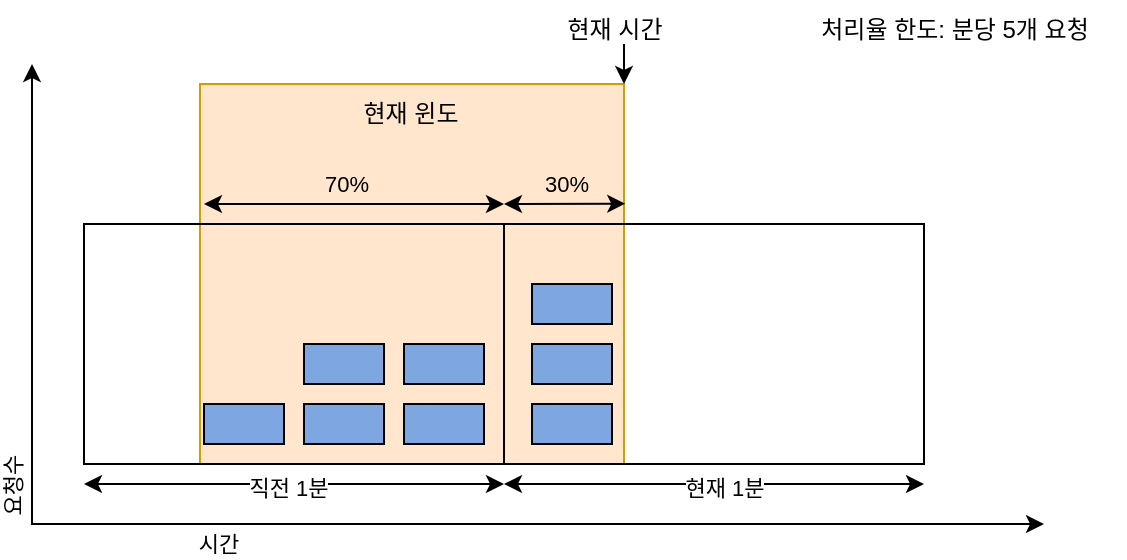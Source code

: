 <mxfile version="26.0.12">
  <diagram name="페이지-1" id="v-oKgz8hcS2QvyoksxpG">
    <mxGraphModel dx="819" dy="441" grid="1" gridSize="10" guides="1" tooltips="1" connect="1" arrows="1" fold="1" page="1" pageScale="1" pageWidth="827" pageHeight="1169" math="0" shadow="0">
      <root>
        <mxCell id="0" />
        <mxCell id="1" parent="0" />
        <mxCell id="3VPXe_xWvIq6c0ty66gn-39" value="" style="rounded=0;whiteSpace=wrap;html=1;fillColor=#ffe6cc;strokeColor=#d79b00;" vertex="1" parent="1">
          <mxGeometry x="298" y="90" width="212" height="190" as="geometry" />
        </mxCell>
        <mxCell id="3VPXe_xWvIq6c0ty66gn-38" value="" style="rounded=0;whiteSpace=wrap;html=1;fillColor=none;" vertex="1" parent="1">
          <mxGeometry x="450" y="160" width="210" height="120" as="geometry" />
        </mxCell>
        <mxCell id="3VPXe_xWvIq6c0ty66gn-31" value="" style="rounded=0;whiteSpace=wrap;html=1;fillColor=none;" vertex="1" parent="1">
          <mxGeometry x="240" y="160" width="210" height="120" as="geometry" />
        </mxCell>
        <mxCell id="3VPXe_xWvIq6c0ty66gn-1" value="" style="rounded=0;whiteSpace=wrap;html=1;fillColor=#7EA6E0;" vertex="1" parent="1">
          <mxGeometry x="300" y="250" width="40" height="20" as="geometry" />
        </mxCell>
        <mxCell id="3VPXe_xWvIq6c0ty66gn-4" value="" style="rounded=0;whiteSpace=wrap;html=1;fillColor=#7EA6E0;" vertex="1" parent="1">
          <mxGeometry x="350" y="250" width="40" height="20" as="geometry" />
        </mxCell>
        <mxCell id="3VPXe_xWvIq6c0ty66gn-5" value="" style="rounded=0;whiteSpace=wrap;html=1;fillColor=#7EA6E0;" vertex="1" parent="1">
          <mxGeometry x="350" y="220" width="40" height="20" as="geometry" />
        </mxCell>
        <mxCell id="3VPXe_xWvIq6c0ty66gn-10" value="" style="rounded=0;whiteSpace=wrap;html=1;fillColor=#7EA6E0;" vertex="1" parent="1">
          <mxGeometry x="400" y="250" width="40" height="20" as="geometry" />
        </mxCell>
        <mxCell id="3VPXe_xWvIq6c0ty66gn-11" value="" style="rounded=0;whiteSpace=wrap;html=1;fillColor=#7EA6E0;" vertex="1" parent="1">
          <mxGeometry x="400" y="220" width="40" height="20" as="geometry" />
        </mxCell>
        <mxCell id="3VPXe_xWvIq6c0ty66gn-14" value="" style="rounded=0;whiteSpace=wrap;html=1;fillColor=#7EA6E0;" vertex="1" parent="1">
          <mxGeometry x="464" y="250" width="40" height="20" as="geometry" />
        </mxCell>
        <mxCell id="3VPXe_xWvIq6c0ty66gn-15" value="" style="rounded=0;whiteSpace=wrap;html=1;fillColor=#7EA6E0;" vertex="1" parent="1">
          <mxGeometry x="464" y="220" width="40" height="20" as="geometry" />
        </mxCell>
        <mxCell id="3VPXe_xWvIq6c0ty66gn-26" value="" style="endArrow=classic;html=1;rounded=0;startArrow=classic;startFill=1;" edge="1" parent="1">
          <mxGeometry width="50" height="50" relative="1" as="geometry">
            <mxPoint x="720" y="310" as="sourcePoint" />
            <mxPoint x="214" y="80" as="targetPoint" />
            <Array as="points">
              <mxPoint x="214" y="310" />
            </Array>
          </mxGeometry>
        </mxCell>
        <mxCell id="3VPXe_xWvIq6c0ty66gn-27" value="요청수" style="edgeLabel;html=1;align=center;verticalAlign=middle;resizable=0;points=[];rotation=-90;" vertex="1" connectable="0" parent="3VPXe_xWvIq6c0ty66gn-26">
          <mxGeometry x="0.416" y="3" relative="1" as="geometry">
            <mxPoint x="-7" y="-4" as="offset" />
          </mxGeometry>
        </mxCell>
        <mxCell id="3VPXe_xWvIq6c0ty66gn-28" value="시간" style="edgeLabel;html=1;align=center;verticalAlign=middle;resizable=0;points=[];" vertex="1" connectable="0" parent="3VPXe_xWvIq6c0ty66gn-26">
          <mxGeometry x="0.124" y="1" relative="1" as="geometry">
            <mxPoint y="9" as="offset" />
          </mxGeometry>
        </mxCell>
        <mxCell id="3VPXe_xWvIq6c0ty66gn-29" value="" style="rounded=0;whiteSpace=wrap;html=1;fillColor=#7EA6E0;" vertex="1" parent="1">
          <mxGeometry x="464" y="190" width="40" height="20" as="geometry" />
        </mxCell>
        <mxCell id="3VPXe_xWvIq6c0ty66gn-33" value="" style="endArrow=classic;startArrow=classic;html=1;rounded=0;" edge="1" parent="1">
          <mxGeometry width="50" height="50" relative="1" as="geometry">
            <mxPoint x="240" y="290" as="sourcePoint" />
            <mxPoint x="450" y="290" as="targetPoint" />
          </mxGeometry>
        </mxCell>
        <mxCell id="3VPXe_xWvIq6c0ty66gn-35" value="직전 1분" style="edgeLabel;html=1;align=center;verticalAlign=middle;resizable=0;points=[];" vertex="1" connectable="0" parent="3VPXe_xWvIq6c0ty66gn-33">
          <mxGeometry x="-0.029" y="-2" relative="1" as="geometry">
            <mxPoint as="offset" />
          </mxGeometry>
        </mxCell>
        <mxCell id="3VPXe_xWvIq6c0ty66gn-34" value="" style="endArrow=classic;startArrow=classic;html=1;rounded=0;" edge="1" parent="1">
          <mxGeometry width="50" height="50" relative="1" as="geometry">
            <mxPoint x="450" y="290" as="sourcePoint" />
            <mxPoint x="660" y="290" as="targetPoint" />
          </mxGeometry>
        </mxCell>
        <mxCell id="3VPXe_xWvIq6c0ty66gn-36" value="현재 1분" style="edgeLabel;html=1;align=center;verticalAlign=middle;resizable=0;points=[];" vertex="1" connectable="0" parent="3VPXe_xWvIq6c0ty66gn-34">
          <mxGeometry x="0.071" y="-3" relative="1" as="geometry">
            <mxPoint x="-3" y="-1" as="offset" />
          </mxGeometry>
        </mxCell>
        <mxCell id="3VPXe_xWvIq6c0ty66gn-41" value="현재 윈도" style="text;html=1;align=center;verticalAlign=middle;resizable=0;points=[];autosize=1;strokeColor=none;fillColor=none;" vertex="1" parent="1">
          <mxGeometry x="368" y="90" width="70" height="30" as="geometry" />
        </mxCell>
        <mxCell id="3VPXe_xWvIq6c0ty66gn-42" value="" style="endArrow=classic;html=1;rounded=0;" edge="1" parent="1">
          <mxGeometry width="50" height="50" relative="1" as="geometry">
            <mxPoint x="510" y="70" as="sourcePoint" />
            <mxPoint x="510" y="90" as="targetPoint" />
          </mxGeometry>
        </mxCell>
        <mxCell id="3VPXe_xWvIq6c0ty66gn-43" value="현재 시간" style="text;html=1;align=center;verticalAlign=middle;resizable=0;points=[];autosize=1;strokeColor=none;fillColor=none;" vertex="1" parent="1">
          <mxGeometry x="470" y="48" width="70" height="30" as="geometry" />
        </mxCell>
        <mxCell id="3VPXe_xWvIq6c0ty66gn-47" value="" style="endArrow=classic;startArrow=classic;html=1;rounded=0;" edge="1" parent="1">
          <mxGeometry width="50" height="50" relative="1" as="geometry">
            <mxPoint x="300" y="150" as="sourcePoint" />
            <mxPoint x="450" y="150" as="targetPoint" />
          </mxGeometry>
        </mxCell>
        <mxCell id="3VPXe_xWvIq6c0ty66gn-48" value="70%" style="edgeLabel;html=1;align=center;verticalAlign=middle;resizable=0;points=[];labelBackgroundColor=none;" vertex="1" connectable="0" parent="3VPXe_xWvIq6c0ty66gn-47">
          <mxGeometry x="-0.005" relative="1" as="geometry">
            <mxPoint x="-4" y="-10" as="offset" />
          </mxGeometry>
        </mxCell>
        <mxCell id="3VPXe_xWvIq6c0ty66gn-49" value="" style="endArrow=classic;startArrow=classic;html=1;rounded=0;exitX=0;exitY=0;exitDx=0;exitDy=0;entryX=1.003;entryY=0.315;entryDx=0;entryDy=0;entryPerimeter=0;elbow=vertical;" edge="1" parent="1" target="3VPXe_xWvIq6c0ty66gn-39">
          <mxGeometry width="50" height="50" relative="1" as="geometry">
            <mxPoint x="450" y="150" as="sourcePoint" />
            <mxPoint x="507.96" y="150.24" as="targetPoint" />
          </mxGeometry>
        </mxCell>
        <mxCell id="3VPXe_xWvIq6c0ty66gn-50" value="30%" style="edgeLabel;html=1;align=center;verticalAlign=middle;resizable=0;points=[];labelBackgroundColor=none;" vertex="1" connectable="0" parent="3VPXe_xWvIq6c0ty66gn-49">
          <mxGeometry x="0.159" relative="1" as="geometry">
            <mxPoint x="-4" y="-10" as="offset" />
          </mxGeometry>
        </mxCell>
        <mxCell id="3VPXe_xWvIq6c0ty66gn-51" value="처리율 한도: 분당 5개 요청" style="text;html=1;align=center;verticalAlign=middle;resizable=0;points=[];autosize=1;strokeColor=none;fillColor=none;" vertex="1" parent="1">
          <mxGeometry x="590" y="48" width="170" height="30" as="geometry" />
        </mxCell>
      </root>
    </mxGraphModel>
  </diagram>
</mxfile>
